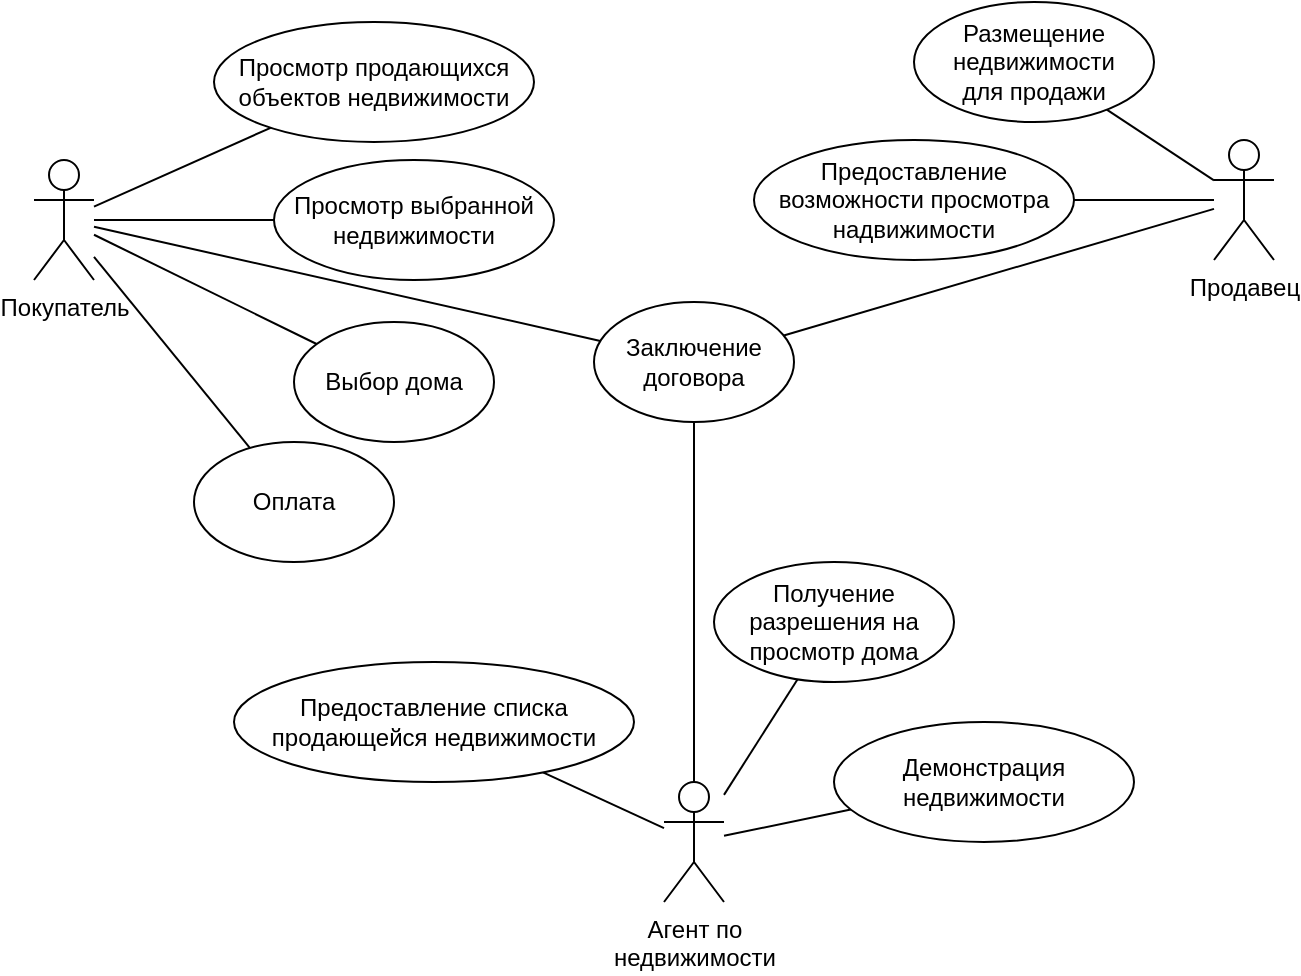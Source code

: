 <mxfile version="15.5.7" type="github" pages="2">
  <diagram id="uFmznslyKRhkzH60twWr" name="Page-1">
    <mxGraphModel dx="1038" dy="556" grid="1" gridSize="10" guides="1" tooltips="1" connect="1" arrows="1" fold="1" page="1" pageScale="1" pageWidth="827" pageHeight="1169" math="0" shadow="0">
      <root>
        <object label="" id="0">
          <mxCell />
        </object>
        <mxCell id="1" parent="0" />
        <mxCell id="fXT7MKvgeNNHt2NKxTS8-7" value="" style="edgeStyle=none;rounded=0;orthogonalLoop=1;jettySize=auto;html=1;fontSize=12;endArrow=none;endFill=0;" parent="1" source="XIdD8TfMGqSpguL7e6GZ-1" target="XIdD8TfMGqSpguL7e6GZ-25" edge="1">
          <mxGeometry relative="1" as="geometry" />
        </mxCell>
        <mxCell id="fXT7MKvgeNNHt2NKxTS8-8" style="edgeStyle=none;rounded=0;orthogonalLoop=1;jettySize=auto;html=1;fontSize=12;endArrow=none;endFill=0;" parent="1" source="XIdD8TfMGqSpguL7e6GZ-1" target="XIdD8TfMGqSpguL7e6GZ-11" edge="1">
          <mxGeometry relative="1" as="geometry">
            <mxPoint x="363.49" y="470.497" as="targetPoint" />
          </mxGeometry>
        </mxCell>
        <mxCell id="fXT7MKvgeNNHt2NKxTS8-9" style="edgeStyle=none;rounded=0;orthogonalLoop=1;jettySize=auto;html=1;fontSize=12;endArrow=none;endFill=0;" parent="1" source="XIdD8TfMGqSpguL7e6GZ-1" target="XIdD8TfMGqSpguL7e6GZ-24" edge="1">
          <mxGeometry relative="1" as="geometry" />
        </mxCell>
        <mxCell id="fXT7MKvgeNNHt2NKxTS8-10" style="edgeStyle=none;rounded=0;orthogonalLoop=1;jettySize=auto;html=1;fontSize=12;endArrow=none;endFill=0;" parent="1" source="XIdD8TfMGqSpguL7e6GZ-1" target="XIdD8TfMGqSpguL7e6GZ-22" edge="1">
          <mxGeometry relative="1" as="geometry" />
        </mxCell>
        <mxCell id="XIdD8TfMGqSpguL7e6GZ-1" value="Агент по&lt;br&gt;недвижимости" style="shape=umlActor;verticalLabelPosition=bottom;verticalAlign=top;html=1;outlineConnect=0;" parent="1" vertex="1">
          <mxGeometry x="395" y="570" width="30" height="60" as="geometry" />
        </mxCell>
        <mxCell id="fXT7MKvgeNNHt2NKxTS8-3" style="edgeStyle=none;rounded=0;orthogonalLoop=1;jettySize=auto;html=1;fontSize=12;endArrow=none;endFill=0;" parent="1" source="XIdD8TfMGqSpguL7e6GZ-3" target="XIdD8TfMGqSpguL7e6GZ-9" edge="1">
          <mxGeometry relative="1" as="geometry" />
        </mxCell>
        <mxCell id="fXT7MKvgeNNHt2NKxTS8-4" style="edgeStyle=none;rounded=0;orthogonalLoop=1;jettySize=auto;html=1;fontSize=12;endArrow=none;endFill=0;" parent="1" source="XIdD8TfMGqSpguL7e6GZ-3" target="XIdD8TfMGqSpguL7e6GZ-10" edge="1">
          <mxGeometry relative="1" as="geometry" />
        </mxCell>
        <mxCell id="fXT7MKvgeNNHt2NKxTS8-5" style="edgeStyle=none;rounded=0;orthogonalLoop=1;jettySize=auto;html=1;fontSize=12;endArrow=none;endFill=0;" parent="1" source="XIdD8TfMGqSpguL7e6GZ-3" target="XIdD8TfMGqSpguL7e6GZ-11" edge="1">
          <mxGeometry relative="1" as="geometry" />
        </mxCell>
        <mxCell id="fXT7MKvgeNNHt2NKxTS8-6" style="edgeStyle=none;rounded=0;orthogonalLoop=1;jettySize=auto;html=1;fontSize=12;endArrow=none;endFill=0;" parent="1" source="XIdD8TfMGqSpguL7e6GZ-3" target="XIdD8TfMGqSpguL7e6GZ-12" edge="1">
          <mxGeometry relative="1" as="geometry" />
        </mxCell>
        <mxCell id="XIdD8TfMGqSpguL7e6GZ-3" value="Покупатель" style="shape=umlActor;verticalLabelPosition=bottom;verticalAlign=top;html=1;outlineConnect=0;" parent="1" vertex="1">
          <mxGeometry x="80" y="259" width="30" height="60" as="geometry" />
        </mxCell>
        <mxCell id="XIdD8TfMGqSpguL7e6GZ-6" value="Продавец&lt;br&gt;" style="shape=umlActor;verticalLabelPosition=bottom;verticalAlign=top;html=1;outlineConnect=0;" parent="1" vertex="1">
          <mxGeometry x="670" y="249" width="30" height="60" as="geometry" />
        </mxCell>
        <mxCell id="XIdD8TfMGqSpguL7e6GZ-9" value="Выбор дома" style="ellipse;whiteSpace=wrap;html=1;" parent="1" vertex="1">
          <mxGeometry x="210" y="340" width="100" height="60" as="geometry" />
        </mxCell>
        <mxCell id="XIdD8TfMGqSpguL7e6GZ-10" value="Просмотр выбранной&lt;br&gt;недвижимости" style="ellipse;whiteSpace=wrap;html=1;" parent="1" vertex="1">
          <mxGeometry x="200" y="259" width="140" height="60" as="geometry" />
        </mxCell>
        <mxCell id="XIdD8TfMGqSpguL7e6GZ-11" value="Заключение договора" style="ellipse;whiteSpace=wrap;html=1;" parent="1" vertex="1">
          <mxGeometry x="360" y="330" width="100" height="60" as="geometry" />
        </mxCell>
        <mxCell id="XIdD8TfMGqSpguL7e6GZ-12" value="Оплата" style="ellipse;whiteSpace=wrap;html=1;" parent="1" vertex="1">
          <mxGeometry x="160" y="400" width="100" height="60" as="geometry" />
        </mxCell>
        <mxCell id="fXT7MKvgeNNHt2NKxTS8-2" style="edgeStyle=none;rounded=0;orthogonalLoop=1;jettySize=auto;html=1;fontSize=12;endArrow=none;endFill=0;" parent="1" source="XIdD8TfMGqSpguL7e6GZ-13" target="XIdD8TfMGqSpguL7e6GZ-3" edge="1">
          <mxGeometry relative="1" as="geometry" />
        </mxCell>
        <mxCell id="XIdD8TfMGqSpguL7e6GZ-13" value="&lt;div&gt;Просмотр продающихся объектов недвижимости&lt;/div&gt;" style="ellipse;whiteSpace=wrap;html=1;" parent="1" vertex="1">
          <mxGeometry x="170" y="190" width="160" height="60" as="geometry" />
        </mxCell>
        <mxCell id="fXT7MKvgeNNHt2NKxTS8-13" style="edgeStyle=none;rounded=0;orthogonalLoop=1;jettySize=auto;html=1;fontSize=12;endArrow=none;endFill=0;" parent="1" source="XIdD8TfMGqSpguL7e6GZ-11" target="XIdD8TfMGqSpguL7e6GZ-6" edge="1">
          <mxGeometry relative="1" as="geometry">
            <mxPoint x="623.635" y="351.426" as="sourcePoint" />
          </mxGeometry>
        </mxCell>
        <mxCell id="fXT7MKvgeNNHt2NKxTS8-12" style="edgeStyle=none;rounded=0;orthogonalLoop=1;jettySize=auto;html=1;fontSize=12;endArrow=none;endFill=0;" parent="1" source="XIdD8TfMGqSpguL7e6GZ-18" target="XIdD8TfMGqSpguL7e6GZ-6" edge="1">
          <mxGeometry relative="1" as="geometry" />
        </mxCell>
        <mxCell id="XIdD8TfMGqSpguL7e6GZ-18" value="Предоставление возможности просмотра надвижимости" style="ellipse;whiteSpace=wrap;html=1;" parent="1" vertex="1">
          <mxGeometry x="440" y="249" width="160" height="60" as="geometry" />
        </mxCell>
        <mxCell id="fXT7MKvgeNNHt2NKxTS8-11" style="edgeStyle=none;rounded=0;orthogonalLoop=1;jettySize=auto;html=1;fontSize=12;endArrow=none;endFill=0;" parent="1" source="XIdD8TfMGqSpguL7e6GZ-19" target="XIdD8TfMGqSpguL7e6GZ-6" edge="1">
          <mxGeometry relative="1" as="geometry" />
        </mxCell>
        <mxCell id="XIdD8TfMGqSpguL7e6GZ-19" value="&lt;div&gt;Размещение недвижимости&lt;/div&gt;&lt;div&gt;для продажи&lt;br&gt;&lt;/div&gt;" style="ellipse;whiteSpace=wrap;html=1;" parent="1" vertex="1">
          <mxGeometry x="520" y="180" width="120" height="60" as="geometry" />
        </mxCell>
        <mxCell id="XIdD8TfMGqSpguL7e6GZ-22" value="Предоставление списка продающейся недвижимости" style="ellipse;whiteSpace=wrap;html=1;" parent="1" vertex="1">
          <mxGeometry x="180" y="510" width="200" height="60" as="geometry" />
        </mxCell>
        <mxCell id="XIdD8TfMGqSpguL7e6GZ-24" value="Получение разрешения на просмотр дома" style="ellipse;whiteSpace=wrap;html=1;" parent="1" vertex="1">
          <mxGeometry x="420" y="460" width="120" height="60" as="geometry" />
        </mxCell>
        <mxCell id="XIdD8TfMGqSpguL7e6GZ-25" value="Демонстрация недвижимости" style="ellipse;whiteSpace=wrap;html=1;" parent="1" vertex="1">
          <mxGeometry x="480" y="540" width="150" height="60" as="geometry" />
        </mxCell>
      </root>
    </mxGraphModel>
  </diagram>
  <diagram id="kvCLID6oOlvrnMDfkF9s" name="Page-2">
    <mxGraphModel dx="1730" dy="825" grid="1" gridSize="10" guides="1" tooltips="1" connect="1" arrows="1" fold="1" page="1" pageScale="1" pageWidth="1169" pageHeight="827" math="0" shadow="0">
      <root>
        <mxCell id="32iFl3Y6ZmpXQH2nXKaB-0" />
        <mxCell id="32iFl3Y6ZmpXQH2nXKaB-1" parent="32iFl3Y6ZmpXQH2nXKaB-0" />
        <mxCell id="q4tkmn7tY3nY-uOxMjD_-1" style="rounded=0;orthogonalLoop=1;jettySize=auto;html=1;endArrow=none;endFill=0;fillColor=#ffe6cc;strokeColor=#d79b00;" edge="1" parent="32iFl3Y6ZmpXQH2nXKaB-1" source="ZBLFOBSwMn9rFbzp6lWI-0" target="q4tkmn7tY3nY-uOxMjD_-0">
          <mxGeometry relative="1" as="geometry" />
        </mxCell>
        <mxCell id="ZBLFOBSwMn9rFbzp6lWI-0" value="Покупатель" style="shape=umlActor;verticalLabelPosition=bottom;verticalAlign=top;html=1;outlineConnect=0;fillColor=#ffe6cc;strokeColor=#d79b00;" vertex="1" parent="32iFl3Y6ZmpXQH2nXKaB-1">
          <mxGeometry x="105" y="50" width="30" height="60" as="geometry" />
        </mxCell>
        <mxCell id="q4tkmn7tY3nY-uOxMjD_-3" style="edgeStyle=none;rounded=0;orthogonalLoop=1;jettySize=auto;html=1;endArrow=classic;endFill=1;" edge="1" parent="32iFl3Y6ZmpXQH2nXKaB-1" source="q4tkmn7tY3nY-uOxMjD_-0" target="q4tkmn7tY3nY-uOxMjD_-2">
          <mxGeometry relative="1" as="geometry" />
        </mxCell>
        <mxCell id="q4tkmn7tY3nY-uOxMjD_-0" value="&lt;div&gt;Получить список&lt;/div&gt;&lt;div&gt;объектов&lt;/div&gt;" style="html=1;dashed=0;whitespace=wrap;fillColor=#ffe6cc;strokeColor=#d79b00;" vertex="1" parent="32iFl3Y6ZmpXQH2nXKaB-1">
          <mxGeometry x="70" y="210" width="100" height="50" as="geometry" />
        </mxCell>
        <mxCell id="X-y3XuhNHoDfyLgZcJ0J-1" style="edgeStyle=none;rounded=0;orthogonalLoop=1;jettySize=auto;html=1;endFill=1;" edge="1" parent="32iFl3Y6ZmpXQH2nXKaB-1" source="q4tkmn7tY3nY-uOxMjD_-2" target="X-y3XuhNHoDfyLgZcJ0J-0">
          <mxGeometry relative="1" as="geometry" />
        </mxCell>
        <mxCell id="q4tkmn7tY3nY-uOxMjD_-2" value="Выполнить &lt;br&gt;фильтрацию &lt;br&gt;списка" style="html=1;dashed=0;whitespace=wrap;fillColor=#ffe6cc;strokeColor=#d79b00;" vertex="1" parent="32iFl3Y6ZmpXQH2nXKaB-1">
          <mxGeometry x="220" y="210" width="100" height="50" as="geometry" />
        </mxCell>
        <mxCell id="X-y3XuhNHoDfyLgZcJ0J-3" style="edgeStyle=orthogonalEdgeStyle;rounded=0;orthogonalLoop=1;jettySize=auto;html=1;endFill=1;" edge="1" parent="32iFl3Y6ZmpXQH2nXKaB-1" source="X-y3XuhNHoDfyLgZcJ0J-0" target="X-y3XuhNHoDfyLgZcJ0J-2">
          <mxGeometry relative="1" as="geometry" />
        </mxCell>
        <mxCell id="X-y3XuhNHoDfyLgZcJ0J-0" value="Открыть &lt;br&gt;карточку &lt;br&gt;объекта" style="html=1;dashed=0;whitespace=wrap;fillColor=#ffe6cc;strokeColor=#d79b00;" vertex="1" parent="32iFl3Y6ZmpXQH2nXKaB-1">
          <mxGeometry x="385" y="210" width="100" height="50" as="geometry" />
        </mxCell>
        <mxCell id="X-y3XuhNHoDfyLgZcJ0J-4" style="edgeStyle=orthogonalEdgeStyle;rounded=0;orthogonalLoop=1;jettySize=auto;html=1;endFill=1;" edge="1" parent="32iFl3Y6ZmpXQH2nXKaB-1" source="X-y3XuhNHoDfyLgZcJ0J-2" target="q4tkmn7tY3nY-uOxMjD_-2">
          <mxGeometry relative="1" as="geometry">
            <Array as="points">
              <mxPoint x="590" y="160" />
              <mxPoint x="270" y="160" />
            </Array>
          </mxGeometry>
        </mxCell>
        <mxCell id="i1CzGohAVQwN1NqUQj0E-0" style="edgeStyle=orthogonalEdgeStyle;rounded=0;orthogonalLoop=1;jettySize=auto;html=1;endFill=1;" edge="1" parent="32iFl3Y6ZmpXQH2nXKaB-1" source="X-y3XuhNHoDfyLgZcJ0J-2" target="i1CzGohAVQwN1NqUQj0E-1">
          <mxGeometry relative="1" as="geometry">
            <mxPoint x="460" y="340" as="targetPoint" />
            <Array as="points">
              <mxPoint x="710" y="235" />
              <mxPoint x="710" y="235" />
            </Array>
          </mxGeometry>
        </mxCell>
        <mxCell id="X-y3XuhNHoDfyLgZcJ0J-2" value="" style="shape=rhombus;html=1;dashed=0;whitespace=wrap;perimeter=rhombusPerimeter;fillColor=#ffe6cc;strokeColor=#d79b00;" vertex="1" parent="32iFl3Y6ZmpXQH2nXKaB-1">
          <mxGeometry x="560" y="210" width="60" height="50" as="geometry" />
        </mxCell>
        <mxCell id="0fEnES1rj23qgPu1JbcX-25" style="edgeStyle=none;rounded=0;orthogonalLoop=1;jettySize=auto;html=1;endFill=1;" edge="1" parent="32iFl3Y6ZmpXQH2nXKaB-1" source="i1CzGohAVQwN1NqUQj0E-1" target="0fEnES1rj23qgPu1JbcX-20">
          <mxGeometry relative="1" as="geometry" />
        </mxCell>
        <mxCell id="i1CzGohAVQwN1NqUQj0E-1" value="Записаться на &lt;br&gt;просмотр дома" style="html=1;dashed=0;whitespace=wrap;fillColor=#ffe6cc;strokeColor=#d79b00;" vertex="1" parent="32iFl3Y6ZmpXQH2nXKaB-1">
          <mxGeometry x="680" y="210" width="145" height="50" as="geometry" />
        </mxCell>
        <mxCell id="0fEnES1rj23qgPu1JbcX-2" style="rounded=0;orthogonalLoop=1;jettySize=auto;html=1;endFill=0;endArrow=none;fillColor=#d5e8d4;strokeColor=#82b366;" edge="1" parent="32iFl3Y6ZmpXQH2nXKaB-1" source="i1CzGohAVQwN1NqUQj0E-2" target="0fEnES1rj23qgPu1JbcX-0">
          <mxGeometry relative="1" as="geometry" />
        </mxCell>
        <mxCell id="i1CzGohAVQwN1NqUQj0E-2" value="Агент по&lt;br&gt;недвижимости" style="shape=umlActor;verticalLabelPosition=bottom;verticalAlign=top;html=1;outlineConnect=0;fillColor=#d5e8d4;strokeColor=#82b366;" vertex="1" parent="32iFl3Y6ZmpXQH2nXKaB-1">
          <mxGeometry x="95" y="420" width="30" height="60" as="geometry" />
        </mxCell>
        <mxCell id="0fEnES1rj23qgPu1JbcX-4" style="edgeStyle=none;rounded=0;orthogonalLoop=1;jettySize=auto;html=1;endFill=1;" edge="1" parent="32iFl3Y6ZmpXQH2nXKaB-1" source="0fEnES1rj23qgPu1JbcX-0" target="0fEnES1rj23qgPu1JbcX-3">
          <mxGeometry relative="1" as="geometry" />
        </mxCell>
        <mxCell id="0fEnES1rj23qgPu1JbcX-0" value="Запросить разрешение &lt;br&gt;на просмотр дома" style="html=1;dashed=0;whitespace=wrap;fillColor=#d5e8d4;strokeColor=#82b366;" vertex="1" parent="32iFl3Y6ZmpXQH2nXKaB-1">
          <mxGeometry x="30" y="580" width="160" height="50" as="geometry" />
        </mxCell>
        <mxCell id="0fEnES1rj23qgPu1JbcX-46" style="edgeStyle=orthogonalEdgeStyle;rounded=0;orthogonalLoop=1;jettySize=auto;html=1;endFill=1;" edge="1" parent="32iFl3Y6ZmpXQH2nXKaB-1" source="0fEnES1rj23qgPu1JbcX-3" target="0fEnES1rj23qgPu1JbcX-44">
          <mxGeometry relative="1" as="geometry" />
        </mxCell>
        <mxCell id="0fEnES1rj23qgPu1JbcX-3" value="Отправить запрос &lt;br&gt;на просмотр &lt;br&gt;дома владельцу" style="html=1;dashed=0;whitespace=wrap;fillColor=#d5e8d4;strokeColor=#82b366;" vertex="1" parent="32iFl3Y6ZmpXQH2nXKaB-1">
          <mxGeometry x="260" y="580" width="160" height="50" as="geometry" />
        </mxCell>
        <mxCell id="0fEnES1rj23qgPu1JbcX-11" style="edgeStyle=none;rounded=0;orthogonalLoop=1;jettySize=auto;html=1;endFill=1;" edge="1" parent="32iFl3Y6ZmpXQH2nXKaB-1" source="0fEnES1rj23qgPu1JbcX-10" target="q4tkmn7tY3nY-uOxMjD_-0">
          <mxGeometry relative="1" as="geometry" />
        </mxCell>
        <mxCell id="0fEnES1rj23qgPu1JbcX-10" value="Объекты&lt;br&gt;недвижимости" style="html=1;dashed=0;whitespace=wrap;shape=partialRectangle;right=0;fillColor=#f5f5f5;strokeColor=#666666;fontColor=#333333;" vertex="1" parent="32iFl3Y6ZmpXQH2nXKaB-1">
          <mxGeometry x="70" y="350" width="100" height="30" as="geometry" />
        </mxCell>
        <mxCell id="0fEnES1rj23qgPu1JbcX-15" style="edgeStyle=none;rounded=0;orthogonalLoop=1;jettySize=auto;html=1;endFill=1;" edge="1" parent="32iFl3Y6ZmpXQH2nXKaB-1" source="0fEnES1rj23qgPu1JbcX-12" target="X-y3XuhNHoDfyLgZcJ0J-0">
          <mxGeometry relative="1" as="geometry" />
        </mxCell>
        <mxCell id="0fEnES1rj23qgPu1JbcX-12" value="Фотографии&lt;br&gt;объекта" style="html=1;dashed=0;whitespace=wrap;shape=partialRectangle;right=0;fillColor=#f5f5f5;strokeColor=#666666;fontColor=#333333;" vertex="1" parent="32iFl3Y6ZmpXQH2nXKaB-1">
          <mxGeometry x="300" y="350" width="100" height="30" as="geometry" />
        </mxCell>
        <mxCell id="0fEnES1rj23qgPu1JbcX-16" style="edgeStyle=none;rounded=0;orthogonalLoop=1;jettySize=auto;html=1;endFill=1;" edge="1" parent="32iFl3Y6ZmpXQH2nXKaB-1" source="0fEnES1rj23qgPu1JbcX-14" target="X-y3XuhNHoDfyLgZcJ0J-0">
          <mxGeometry relative="1" as="geometry" />
        </mxCell>
        <mxCell id="0fEnES1rj23qgPu1JbcX-14" value="Описание&lt;br&gt;объекта" style="html=1;dashed=0;whitespace=wrap;shape=partialRectangle;right=0;fillColor=#f5f5f5;strokeColor=#666666;fontColor=#333333;" vertex="1" parent="32iFl3Y6ZmpXQH2nXKaB-1">
          <mxGeometry x="460" y="350" width="100" height="30" as="geometry" />
        </mxCell>
        <mxCell id="0fEnES1rj23qgPu1JbcX-17" value="Журнал запросов&lt;br&gt;на просмотр" style="html=1;dashed=0;whitespace=wrap;shape=partialRectangle;right=0;fillColor=#f5f5f5;strokeColor=#666666;fontColor=#333333;" vertex="1" parent="32iFl3Y6ZmpXQH2nXKaB-1">
          <mxGeometry x="696.25" y="470" width="112.5" height="30" as="geometry" />
        </mxCell>
        <mxCell id="0fEnES1rj23qgPu1JbcX-26" style="edgeStyle=none;rounded=0;orthogonalLoop=1;jettySize=auto;html=1;endFill=1;" edge="1" parent="32iFl3Y6ZmpXQH2nXKaB-1" source="0fEnES1rj23qgPu1JbcX-20" target="0fEnES1rj23qgPu1JbcX-17">
          <mxGeometry relative="1" as="geometry" />
        </mxCell>
        <mxCell id="0fEnES1rj23qgPu1JbcX-20" value="Запрос" style="swimlane;fontStyle=0;childLayout=stackLayout;horizontal=1;startSize=26;horizontalStack=0;resizeParent=1;resizeParentMax=0;resizeLast=0;collapsible=1;marginBottom=0;align=center;fontSize=14;fillColor=#f5f5f5;strokeColor=#666666;fontColor=#333333;" vertex="1" parent="32iFl3Y6ZmpXQH2nXKaB-1">
          <mxGeometry x="672.5" y="297" width="160" height="146" as="geometry" />
        </mxCell>
        <mxCell id="0fEnES1rj23qgPu1JbcX-21" value="Дата" style="text;strokeColor=none;fillColor=none;spacingLeft=4;spacingRight=4;overflow=hidden;rotatable=0;points=[[0,0.5],[1,0.5]];portConstraint=eastwest;fontSize=12;" vertex="1" parent="0fEnES1rj23qgPu1JbcX-20">
          <mxGeometry y="26" width="160" height="30" as="geometry" />
        </mxCell>
        <mxCell id="0fEnES1rj23qgPu1JbcX-22" value="Ссылка на объект" style="text;strokeColor=none;fillColor=none;spacingLeft=4;spacingRight=4;overflow=hidden;rotatable=0;points=[[0,0.5],[1,0.5]];portConstraint=eastwest;fontSize=12;" vertex="1" parent="0fEnES1rj23qgPu1JbcX-20">
          <mxGeometry y="56" width="160" height="30" as="geometry" />
        </mxCell>
        <mxCell id="0fEnES1rj23qgPu1JbcX-23" value="Признак подтверждения" style="text;strokeColor=none;fillColor=none;spacingLeft=4;spacingRight=4;overflow=hidden;rotatable=0;points=[[0,0.5],[1,0.5]];portConstraint=eastwest;fontSize=12;" vertex="1" parent="0fEnES1rj23qgPu1JbcX-20">
          <mxGeometry y="86" width="160" height="30" as="geometry" />
        </mxCell>
        <mxCell id="0fEnES1rj23qgPu1JbcX-42" value="Статус" style="text;strokeColor=none;fillColor=none;spacingLeft=4;spacingRight=4;overflow=hidden;rotatable=0;points=[[0,0.5],[1,0.5]];portConstraint=eastwest;fontSize=12;" vertex="1" parent="0fEnES1rj23qgPu1JbcX-20">
          <mxGeometry y="116" width="160" height="30" as="geometry" />
        </mxCell>
        <mxCell id="0fEnES1rj23qgPu1JbcX-45" style="edgeStyle=orthogonalEdgeStyle;rounded=0;orthogonalLoop=1;jettySize=auto;html=1;endFill=1;" edge="1" parent="32iFl3Y6ZmpXQH2nXKaB-1" source="0fEnES1rj23qgPu1JbcX-43" target="0fEnES1rj23qgPu1JbcX-0">
          <mxGeometry relative="1" as="geometry">
            <mxPoint x="210" y="700" as="targetPoint" />
          </mxGeometry>
        </mxCell>
        <mxCell id="0fEnES1rj23qgPu1JbcX-43" value="Журнал запросов&lt;br&gt;на просмотр" style="html=1;dashed=0;whitespace=wrap;shape=partialRectangle;right=0;fillColor=#f5f5f5;strokeColor=#666666;fontColor=#333333;" vertex="1" parent="32iFl3Y6ZmpXQH2nXKaB-1">
          <mxGeometry x="52" y="720" width="113.5" height="30" as="geometry" />
        </mxCell>
        <mxCell id="0fEnES1rj23qgPu1JbcX-44" value="Журнал запросов&lt;br&gt;на просмотр" style="html=1;dashed=0;whitespace=wrap;shape=partialRectangle;right=0;fillColor=#f5f5f5;strokeColor=#666666;fontColor=#333333;" vertex="1" parent="32iFl3Y6ZmpXQH2nXKaB-1">
          <mxGeometry x="282" y="720" width="113.5" height="30" as="geometry" />
        </mxCell>
      </root>
    </mxGraphModel>
  </diagram>
</mxfile>
